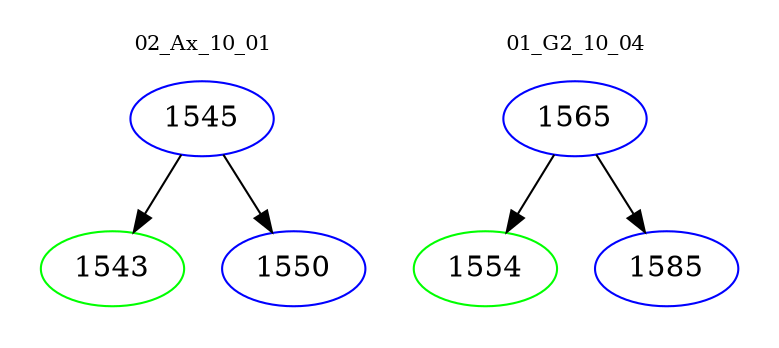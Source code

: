 digraph{
subgraph cluster_0 {
color = white
label = "02_Ax_10_01";
fontsize=10;
T0_1545 [label="1545", color="blue"]
T0_1545 -> T0_1543 [color="black"]
T0_1543 [label="1543", color="green"]
T0_1545 -> T0_1550 [color="black"]
T0_1550 [label="1550", color="blue"]
}
subgraph cluster_1 {
color = white
label = "01_G2_10_04";
fontsize=10;
T1_1565 [label="1565", color="blue"]
T1_1565 -> T1_1554 [color="black"]
T1_1554 [label="1554", color="green"]
T1_1565 -> T1_1585 [color="black"]
T1_1585 [label="1585", color="blue"]
}
}
